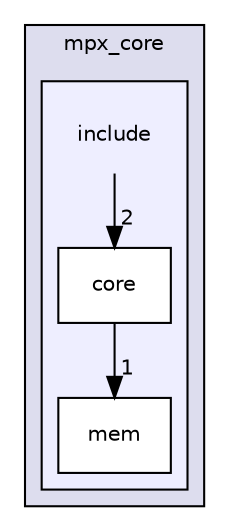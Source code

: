 digraph "/home/loudish/modustus-cs450/mpx-spring2017-modestus/mpx_core/include" {
  compound=true
  node [ fontsize="10", fontname="Helvetica"];
  edge [ labelfontsize="10", labelfontname="Helvetica"];
  subgraph clusterdir_c7d74c6d2b184af75c765a147f90e5a0 {
    graph [ bgcolor="#ddddee", pencolor="black", label="mpx_core" fontname="Helvetica", fontsize="10", URL="dir_c7d74c6d2b184af75c765a147f90e5a0.html"]
  subgraph clusterdir_2b2cfc5bbf2f7ab54aab1325e138d170 {
    graph [ bgcolor="#eeeeff", pencolor="black", label="" URL="dir_2b2cfc5bbf2f7ab54aab1325e138d170.html"];
    dir_2b2cfc5bbf2f7ab54aab1325e138d170 [shape=plaintext label="include"];
    dir_e7dfb182488e489eb25f74a15e442e28 [shape=box label="core" color="black" fillcolor="white" style="filled" URL="dir_e7dfb182488e489eb25f74a15e442e28.html"];
    dir_7b695e8c6afbe4143ba5c5394118c9fe [shape=box label="mem" color="black" fillcolor="white" style="filled" URL="dir_7b695e8c6afbe4143ba5c5394118c9fe.html"];
  }
  }
  dir_2b2cfc5bbf2f7ab54aab1325e138d170->dir_e7dfb182488e489eb25f74a15e442e28 [headlabel="2", labeldistance=1.5 headhref="dir_000001_000002.html"];
  dir_e7dfb182488e489eb25f74a15e442e28->dir_7b695e8c6afbe4143ba5c5394118c9fe [headlabel="1", labeldistance=1.5 headhref="dir_000002_000003.html"];
}
